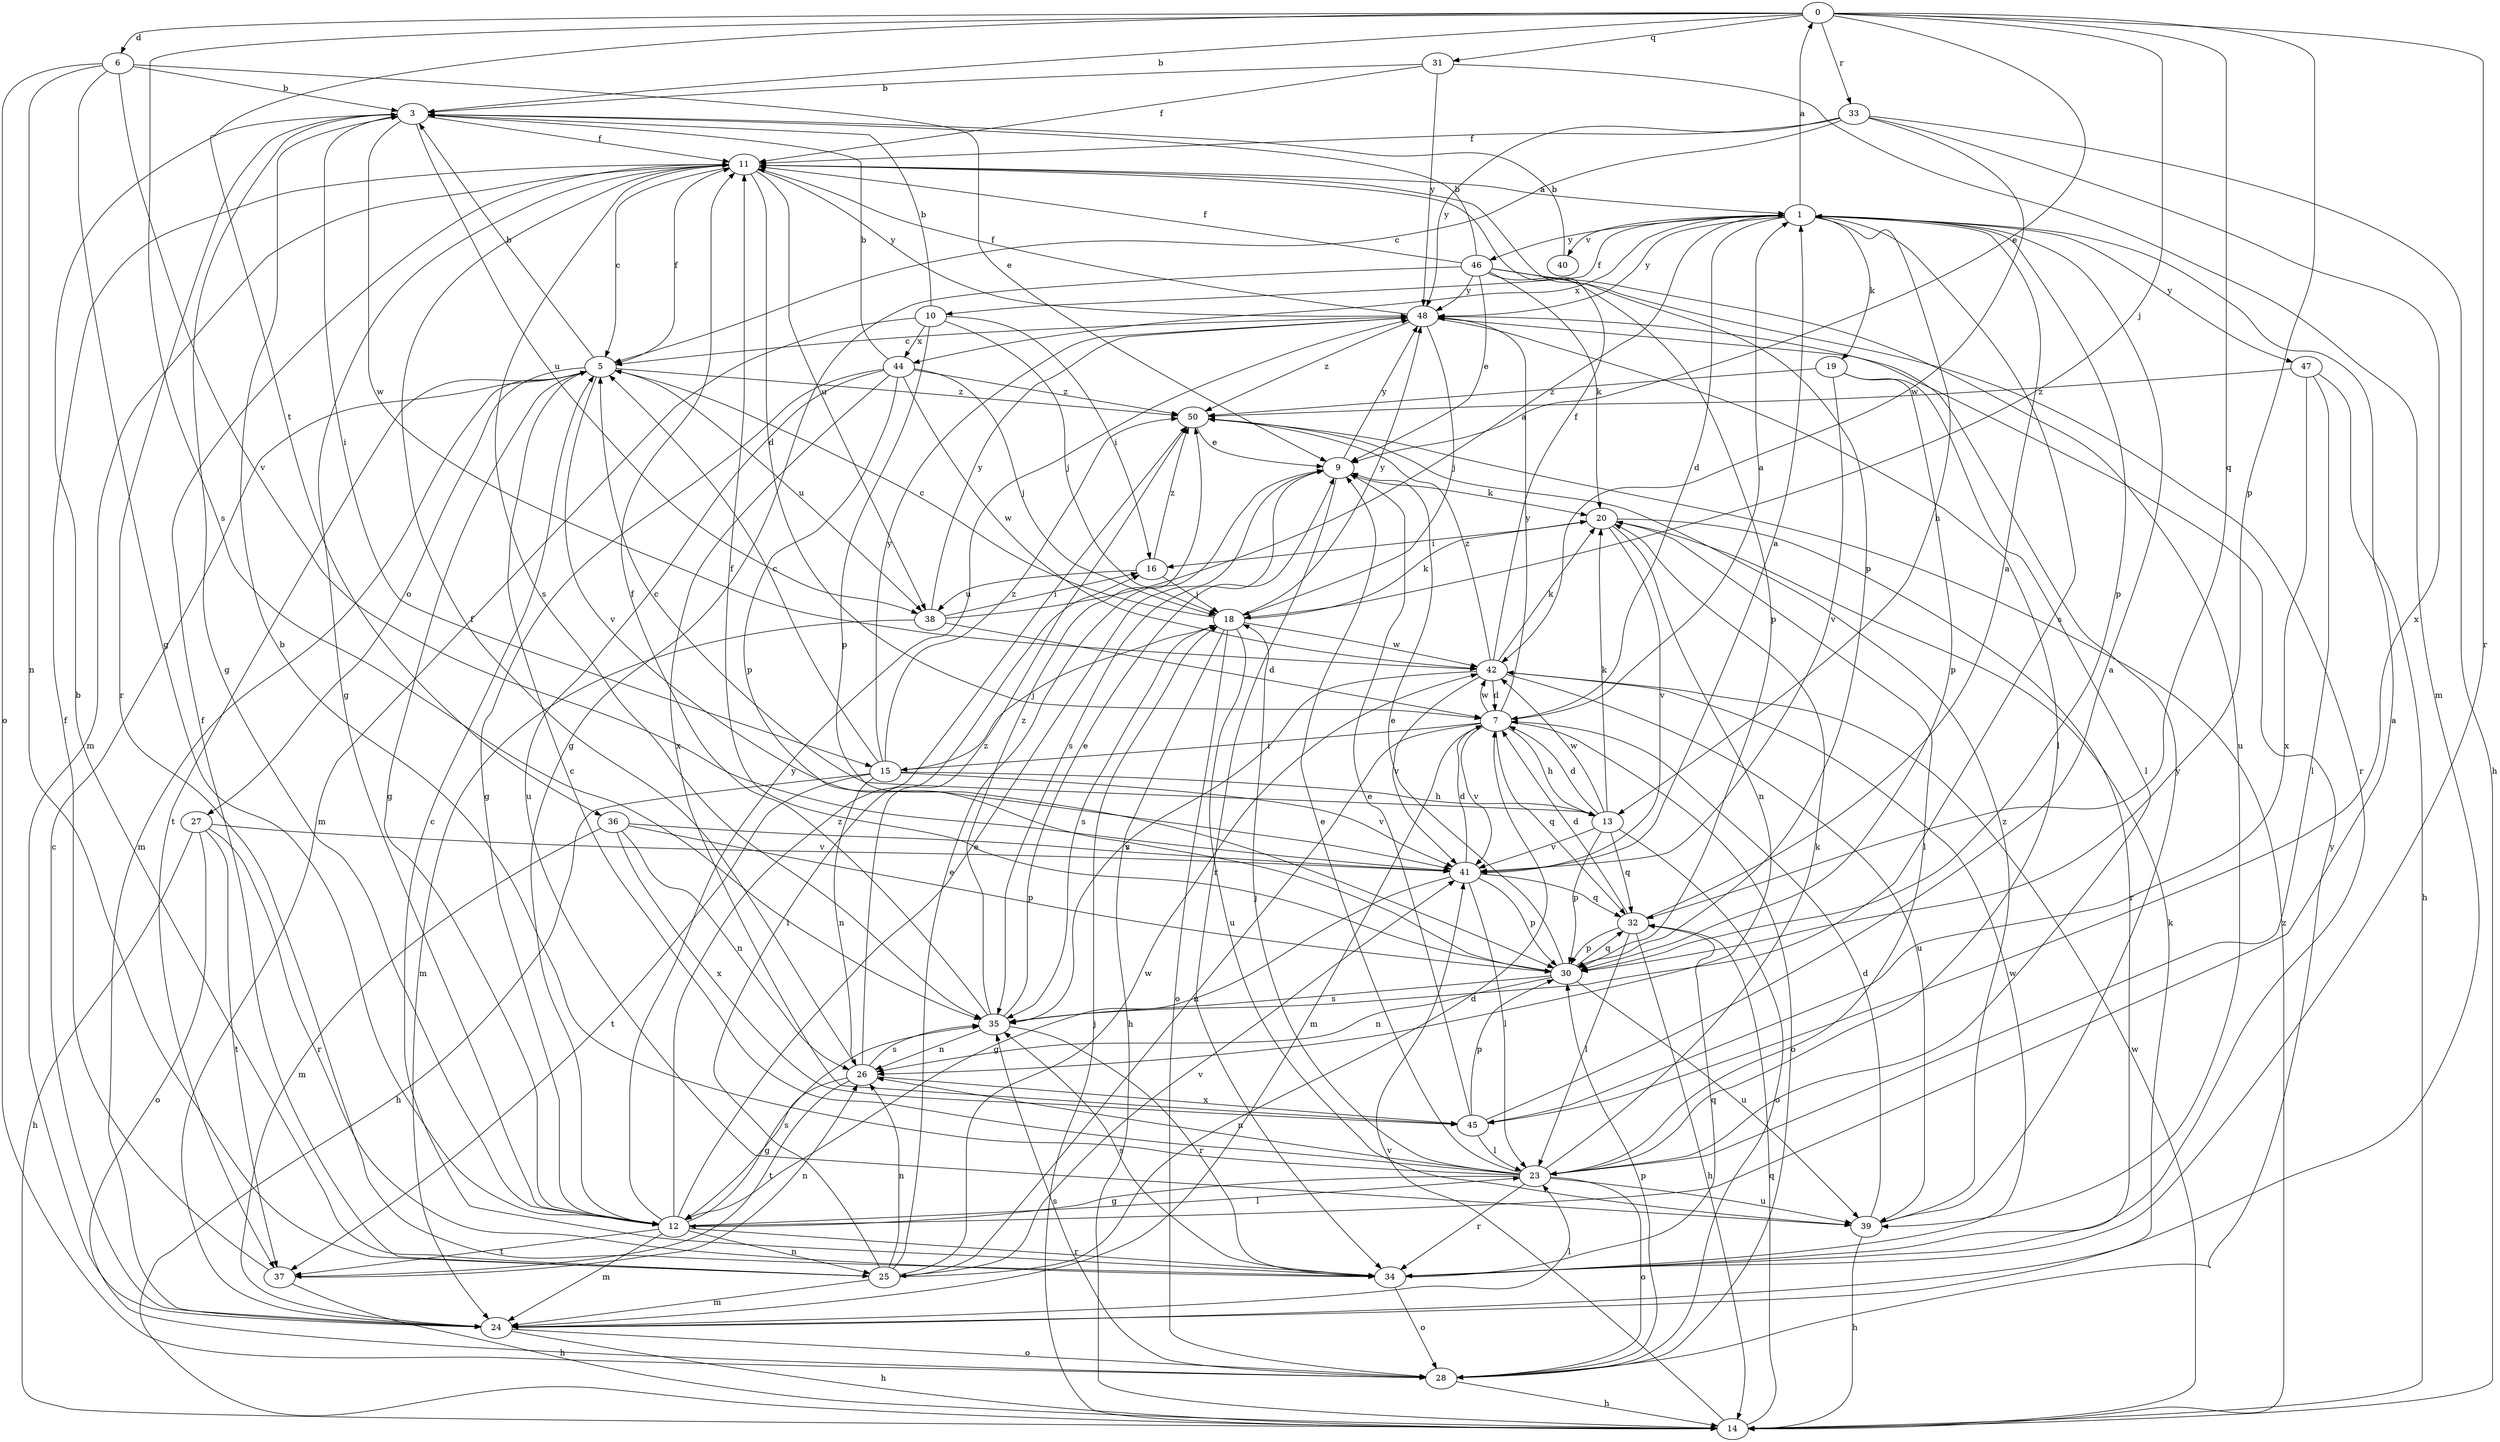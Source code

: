 strict digraph  {
0;
1;
3;
5;
6;
7;
9;
10;
11;
12;
13;
14;
15;
16;
18;
19;
20;
23;
24;
25;
26;
27;
28;
30;
31;
32;
33;
34;
35;
36;
37;
38;
39;
40;
41;
42;
44;
45;
46;
47;
48;
50;
0 -> 3  [label=b];
0 -> 6  [label=d];
0 -> 9  [label=e];
0 -> 18  [label=j];
0 -> 30  [label=p];
0 -> 31  [label=q];
0 -> 32  [label=q];
0 -> 33  [label=r];
0 -> 34  [label=r];
0 -> 35  [label=s];
0 -> 36  [label=t];
1 -> 0  [label=a];
1 -> 7  [label=d];
1 -> 10  [label=f];
1 -> 13  [label=h];
1 -> 19  [label=k];
1 -> 30  [label=p];
1 -> 35  [label=s];
1 -> 40  [label=v];
1 -> 44  [label=x];
1 -> 46  [label=y];
1 -> 47  [label=y];
1 -> 48  [label=y];
3 -> 11  [label=f];
3 -> 12  [label=g];
3 -> 15  [label=i];
3 -> 34  [label=r];
3 -> 38  [label=u];
3 -> 42  [label=w];
5 -> 3  [label=b];
5 -> 11  [label=f];
5 -> 12  [label=g];
5 -> 24  [label=m];
5 -> 27  [label=o];
5 -> 37  [label=t];
5 -> 38  [label=u];
5 -> 41  [label=v];
5 -> 50  [label=z];
6 -> 3  [label=b];
6 -> 9  [label=e];
6 -> 12  [label=g];
6 -> 25  [label=n];
6 -> 28  [label=o];
6 -> 41  [label=v];
7 -> 1  [label=a];
7 -> 13  [label=h];
7 -> 15  [label=i];
7 -> 24  [label=m];
7 -> 25  [label=n];
7 -> 28  [label=o];
7 -> 32  [label=q];
7 -> 41  [label=v];
7 -> 42  [label=w];
7 -> 48  [label=y];
9 -> 20  [label=k];
9 -> 34  [label=r];
9 -> 35  [label=s];
9 -> 48  [label=y];
10 -> 3  [label=b];
10 -> 16  [label=i];
10 -> 18  [label=j];
10 -> 24  [label=m];
10 -> 30  [label=p];
10 -> 44  [label=x];
11 -> 1  [label=a];
11 -> 5  [label=c];
11 -> 7  [label=d];
11 -> 12  [label=g];
11 -> 24  [label=m];
11 -> 30  [label=p];
11 -> 35  [label=s];
11 -> 38  [label=u];
11 -> 48  [label=y];
12 -> 1  [label=a];
12 -> 9  [label=e];
12 -> 23  [label=l];
12 -> 24  [label=m];
12 -> 25  [label=n];
12 -> 34  [label=r];
12 -> 35  [label=s];
12 -> 37  [label=t];
12 -> 48  [label=y];
12 -> 50  [label=z];
13 -> 5  [label=c];
13 -> 7  [label=d];
13 -> 20  [label=k];
13 -> 28  [label=o];
13 -> 30  [label=p];
13 -> 32  [label=q];
13 -> 41  [label=v];
13 -> 42  [label=w];
14 -> 18  [label=j];
14 -> 32  [label=q];
14 -> 41  [label=v];
14 -> 42  [label=w];
14 -> 50  [label=z];
15 -> 5  [label=c];
15 -> 13  [label=h];
15 -> 14  [label=h];
15 -> 18  [label=j];
15 -> 26  [label=n];
15 -> 37  [label=t];
15 -> 41  [label=v];
15 -> 48  [label=y];
15 -> 50  [label=z];
16 -> 18  [label=j];
16 -> 38  [label=u];
16 -> 50  [label=z];
18 -> 5  [label=c];
18 -> 14  [label=h];
18 -> 20  [label=k];
18 -> 28  [label=o];
18 -> 35  [label=s];
18 -> 39  [label=u];
18 -> 42  [label=w];
18 -> 48  [label=y];
19 -> 23  [label=l];
19 -> 30  [label=p];
19 -> 41  [label=v];
19 -> 50  [label=z];
20 -> 16  [label=i];
20 -> 23  [label=l];
20 -> 26  [label=n];
20 -> 34  [label=r];
20 -> 41  [label=v];
23 -> 3  [label=b];
23 -> 5  [label=c];
23 -> 9  [label=e];
23 -> 12  [label=g];
23 -> 18  [label=j];
23 -> 20  [label=k];
23 -> 26  [label=n];
23 -> 28  [label=o];
23 -> 34  [label=r];
23 -> 39  [label=u];
24 -> 5  [label=c];
24 -> 14  [label=h];
24 -> 20  [label=k];
24 -> 23  [label=l];
24 -> 28  [label=o];
25 -> 3  [label=b];
25 -> 7  [label=d];
25 -> 9  [label=e];
25 -> 11  [label=f];
25 -> 16  [label=i];
25 -> 24  [label=m];
25 -> 26  [label=n];
25 -> 41  [label=v];
25 -> 42  [label=w];
26 -> 11  [label=f];
26 -> 12  [label=g];
26 -> 35  [label=s];
26 -> 37  [label=t];
26 -> 45  [label=x];
26 -> 50  [label=z];
27 -> 14  [label=h];
27 -> 28  [label=o];
27 -> 34  [label=r];
27 -> 37  [label=t];
27 -> 41  [label=v];
28 -> 14  [label=h];
28 -> 30  [label=p];
28 -> 35  [label=s];
28 -> 48  [label=y];
30 -> 9  [label=e];
30 -> 11  [label=f];
30 -> 26  [label=n];
30 -> 32  [label=q];
30 -> 35  [label=s];
30 -> 39  [label=u];
31 -> 3  [label=b];
31 -> 11  [label=f];
31 -> 24  [label=m];
31 -> 48  [label=y];
32 -> 1  [label=a];
32 -> 7  [label=d];
32 -> 14  [label=h];
32 -> 23  [label=l];
32 -> 30  [label=p];
33 -> 5  [label=c];
33 -> 11  [label=f];
33 -> 14  [label=h];
33 -> 42  [label=w];
33 -> 45  [label=x];
33 -> 48  [label=y];
34 -> 5  [label=c];
34 -> 28  [label=o];
34 -> 32  [label=q];
34 -> 35  [label=s];
34 -> 42  [label=w];
35 -> 9  [label=e];
35 -> 11  [label=f];
35 -> 26  [label=n];
35 -> 34  [label=r];
35 -> 50  [label=z];
36 -> 24  [label=m];
36 -> 26  [label=n];
36 -> 30  [label=p];
36 -> 41  [label=v];
36 -> 45  [label=x];
37 -> 11  [label=f];
37 -> 14  [label=h];
37 -> 26  [label=n];
38 -> 1  [label=a];
38 -> 7  [label=d];
38 -> 16  [label=i];
38 -> 24  [label=m];
38 -> 48  [label=y];
39 -> 7  [label=d];
39 -> 14  [label=h];
39 -> 48  [label=y];
39 -> 50  [label=z];
40 -> 3  [label=b];
41 -> 1  [label=a];
41 -> 7  [label=d];
41 -> 12  [label=g];
41 -> 23  [label=l];
41 -> 30  [label=p];
41 -> 32  [label=q];
42 -> 7  [label=d];
42 -> 11  [label=f];
42 -> 20  [label=k];
42 -> 35  [label=s];
42 -> 39  [label=u];
42 -> 41  [label=v];
42 -> 50  [label=z];
44 -> 3  [label=b];
44 -> 12  [label=g];
44 -> 18  [label=j];
44 -> 30  [label=p];
44 -> 39  [label=u];
44 -> 42  [label=w];
44 -> 45  [label=x];
44 -> 50  [label=z];
45 -> 1  [label=a];
45 -> 9  [label=e];
45 -> 23  [label=l];
45 -> 30  [label=p];
46 -> 3  [label=b];
46 -> 9  [label=e];
46 -> 11  [label=f];
46 -> 12  [label=g];
46 -> 20  [label=k];
46 -> 30  [label=p];
46 -> 34  [label=r];
46 -> 39  [label=u];
46 -> 48  [label=y];
47 -> 14  [label=h];
47 -> 23  [label=l];
47 -> 45  [label=x];
47 -> 50  [label=z];
48 -> 5  [label=c];
48 -> 11  [label=f];
48 -> 18  [label=j];
48 -> 23  [label=l];
48 -> 50  [label=z];
50 -> 9  [label=e];
}
